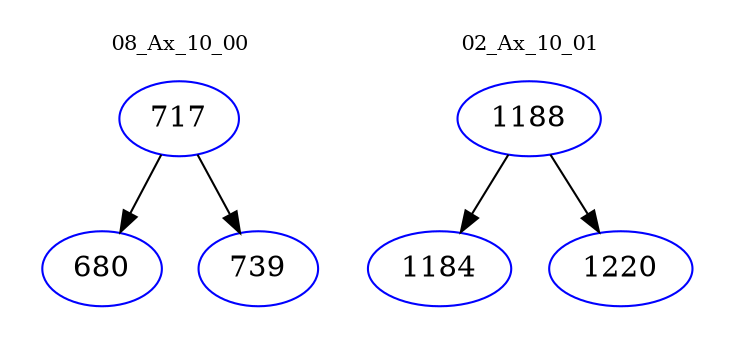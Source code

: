 digraph{
subgraph cluster_0 {
color = white
label = "08_Ax_10_00";
fontsize=10;
T0_717 [label="717", color="blue"]
T0_717 -> T0_680 [color="black"]
T0_680 [label="680", color="blue"]
T0_717 -> T0_739 [color="black"]
T0_739 [label="739", color="blue"]
}
subgraph cluster_1 {
color = white
label = "02_Ax_10_01";
fontsize=10;
T1_1188 [label="1188", color="blue"]
T1_1188 -> T1_1184 [color="black"]
T1_1184 [label="1184", color="blue"]
T1_1188 -> T1_1220 [color="black"]
T1_1220 [label="1220", color="blue"]
}
}
